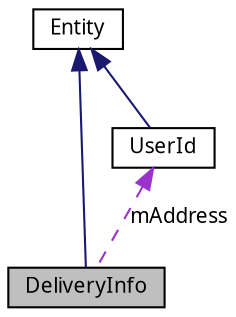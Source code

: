 digraph G
{
  bgcolor="transparent";
  edge [fontname="FreeSans.ttf",fontsize="10",labelfontname="FreeSans.ttf",labelfontsize="10"];
  node [fontname="FreeSans.ttf",fontsize="10",shape=record];
  Node1 [label="DeliveryInfo",height=0.2,width=0.4,color="black", fillcolor="grey75", style="filled" fontcolor="black"];
  Node2 -> Node1 [dir=back,color="midnightblue",fontsize="10",style="solid",fontname="FreeSans.ttf"];
  Node2 [label="Entity",height=0.2,width=0.4,color="black",URL="$interfacecom_1_1bluevia_1_1android_1_1commons_1_1_entity.html"];
  Node3 -> Node1 [dir=back,color="darkorchid3",fontsize="10",style="dashed",label="mAddress",fontname="FreeSans.ttf"];
  Node3 [label="UserId",height=0.2,width=0.4,color="black",URL="$classcom_1_1bluevia_1_1android_1_1commons_1_1data_1_1_user_id.html"];
  Node2 -> Node3 [dir=back,color="midnightblue",fontsize="10",style="solid",fontname="FreeSans.ttf"];
}
